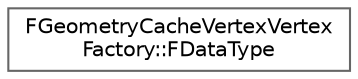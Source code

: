 digraph "Graphical Class Hierarchy"
{
 // INTERACTIVE_SVG=YES
 // LATEX_PDF_SIZE
  bgcolor="transparent";
  edge [fontname=Helvetica,fontsize=10,labelfontname=Helvetica,labelfontsize=10];
  node [fontname=Helvetica,fontsize=10,shape=box,height=0.2,width=0.4];
  rankdir="LR";
  Node0 [id="Node000000",label="FGeometryCacheVertexVertex\lFactory::FDataType",height=0.2,width=0.4,color="grey40", fillcolor="white", style="filled",URL="$d0/deb/structFGeometryCacheVertexVertexFactory_1_1FDataType.html",tooltip=" "];
}
